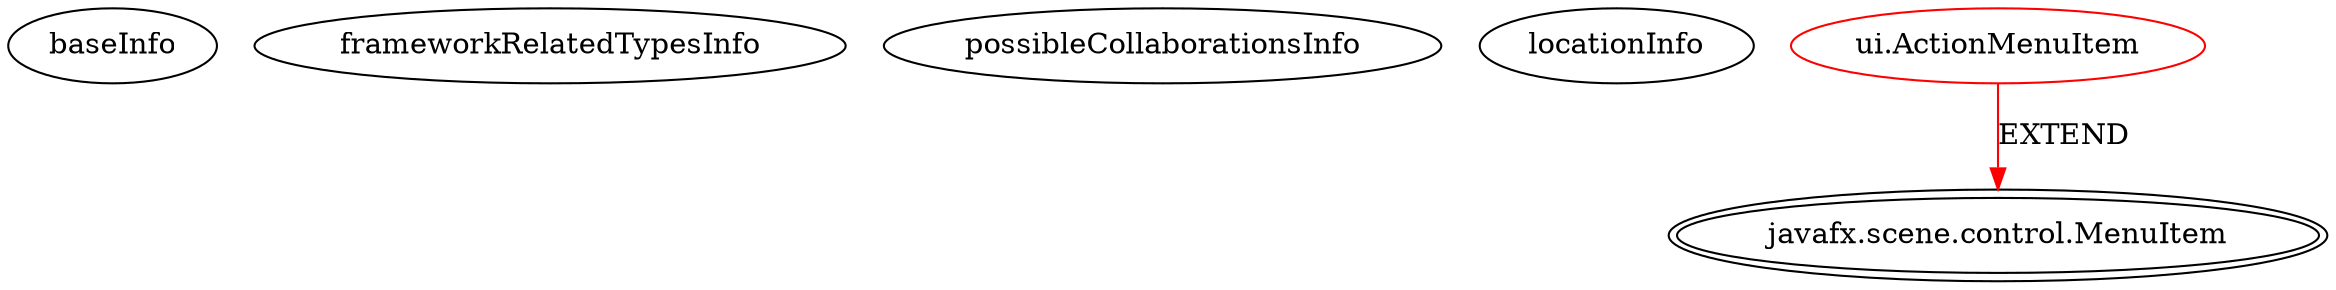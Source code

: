 digraph {
baseInfo[graphId=2907,category="extension_graph",isAnonymous=false,possibleRelation=false]
frameworkRelatedTypesInfo[0="javafx.scene.control.MenuItem"]
possibleCollaborationsInfo[]
locationInfo[projectName="hacos-AdvancedWars",filePath="/hacos-AdvancedWars/AdvancedWars-master/src/ui/ActionMenuItem.java",contextSignature="ActionMenuItem",graphId="2907"]
0[label="ui.ActionMenuItem",vertexType="ROOT_CLIENT_CLASS_DECLARATION",isFrameworkType=false,color=red]
1[label="javafx.scene.control.MenuItem",vertexType="FRAMEWORK_CLASS_TYPE",isFrameworkType=true,peripheries=2]
0->1[label="EXTEND",color=red]
}
